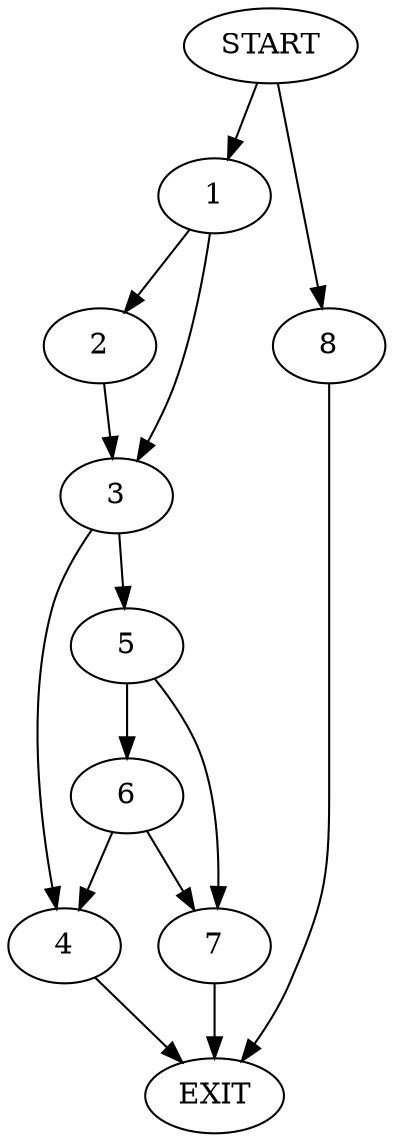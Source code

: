 digraph {
0 [label="START"]
9 [label="EXIT"]
0 -> 1
1 -> 2
1 -> 3
3 -> 4
3 -> 5
2 -> 3
4 -> 9
5 -> 6
5 -> 7
6 -> 4
6 -> 7
7 -> 9
0 -> 8
8 -> 9
}
